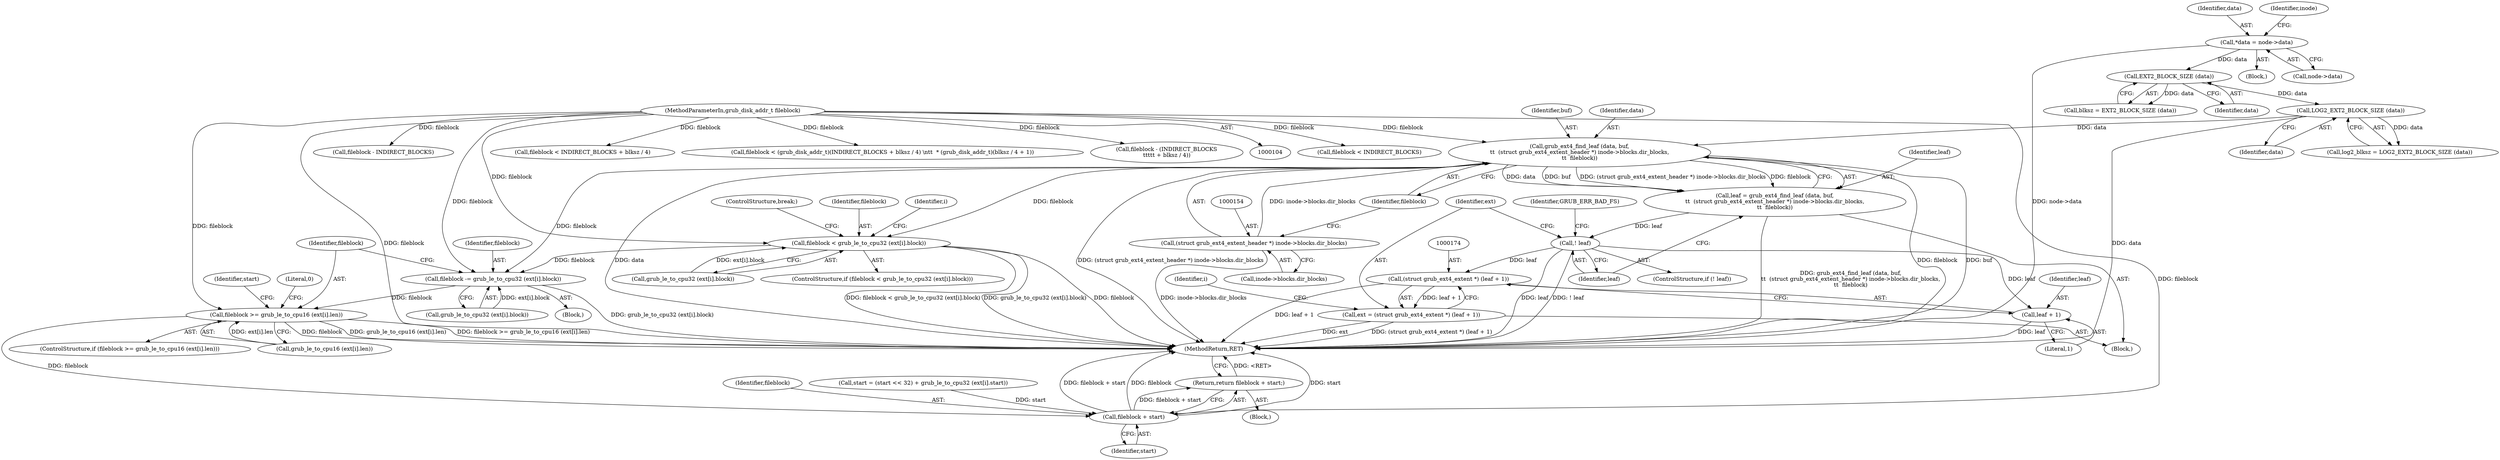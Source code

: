 digraph "0_radare2_796dd28aaa6b9fa76d99c42c4d5ff8b257cc2191_1@pointer" {
"1000150" [label="(Call,grub_ext4_find_leaf (data, buf,\n\t\t  (struct grub_ext4_extent_header *) inode->blocks.dir_blocks,\n\t\t  fileblock))"];
"1000134" [label="(Call,LOG2_EXT2_BLOCK_SIZE (data))"];
"1000129" [label="(Call,EXT2_BLOCK_SIZE (data))"];
"1000109" [label="(Call,*data = node->data)"];
"1000153" [label="(Call,(struct grub_ext4_extent_header *) inode->blocks.dir_blocks)"];
"1000106" [label="(MethodParameterIn,grub_disk_addr_t fileblock)"];
"1000148" [label="(Call,leaf = grub_ext4_find_leaf (data, buf,\n\t\t  (struct grub_ext4_extent_header *) inode->blocks.dir_blocks,\n\t\t  fileblock))"];
"1000162" [label="(Call,! leaf)"];
"1000173" [label="(Call,(struct grub_ext4_extent *) (leaf + 1))"];
"1000171" [label="(Call,ext = (struct grub_ext4_extent *) (leaf + 1))"];
"1000175" [label="(Call,leaf + 1)"];
"1000192" [label="(Call,fileblock < grub_le_to_cpu32 (ext[i].block))"];
"1000207" [label="(Call,fileblock -= grub_le_to_cpu32 (ext[i].block))"];
"1000216" [label="(Call,fileblock >= grub_le_to_cpu16 (ext[i].len))"];
"1000250" [label="(Call,fileblock + start)"];
"1000249" [label="(Return,return fileblock + start;)"];
"1000262" [label="(Call,fileblock < INDIRECT_BLOCKS)"];
"1000251" [label="(Identifier,fileblock)"];
"1000218" [label="(Call,grub_le_to_cpu16 (ext[i].len))"];
"1000110" [label="(Identifier,data)"];
"1000129" [label="(Call,EXT2_BLOCK_SIZE (data))"];
"1000177" [label="(Literal,1)"];
"1000148" [label="(Call,leaf = grub_ext4_find_leaf (data, buf,\n\t\t  (struct grub_ext4_extent_header *) inode->blocks.dir_blocks,\n\t\t  fileblock))"];
"1000116" [label="(Identifier,inode)"];
"1000109" [label="(Call,*data = node->data)"];
"1000172" [label="(Identifier,ext)"];
"1000155" [label="(Call,inode->blocks.dir_blocks)"];
"1000321" [label="(Call,fileblock - INDIRECT_BLOCKS)"];
"1000252" [label="(Identifier,start)"];
"1000237" [label="(Call,start = (start << 32) + grub_le_to_cpu32 (ext[i].start))"];
"1000216" [label="(Call,fileblock >= grub_le_to_cpu16 (ext[i].len))"];
"1000192" [label="(Call,fileblock < grub_le_to_cpu32 (ext[i].block))"];
"1000189" [label="(Identifier,i)"];
"1000249" [label="(Return,return fileblock + start;)"];
"1000278" [label="(Call,fileblock < INDIRECT_BLOCKS + blksz / 4)"];
"1000171" [label="(Call,ext = (struct grub_ext4_extent *) (leaf + 1))"];
"1000130" [label="(Identifier,data)"];
"1000127" [label="(Call,blksz = EXT2_BLOCK_SIZE (data))"];
"1000215" [label="(ControlStructure,if (fileblock >= grub_le_to_cpu16 (ext[i].len)))"];
"1000217" [label="(Identifier,fileblock)"];
"1000151" [label="(Identifier,data)"];
"1000230" [label="(Identifier,start)"];
"1000152" [label="(Identifier,buf)"];
"1000153" [label="(Call,(struct grub_ext4_extent_header *) inode->blocks.dir_blocks)"];
"1000328" [label="(Call,fileblock < (grub_disk_addr_t)(INDIRECT_BLOCKS + blksz / 4) \\n\t\t  * (grub_disk_addr_t)(blksz / 4 + 1))"];
"1000135" [label="(Identifier,data)"];
"1000355" [label="(Call,fileblock - (INDIRECT_BLOCKS\n\t\t\t\t\t + blksz / 4))"];
"1000132" [label="(Call,log2_blksz = LOG2_EXT2_BLOCK_SIZE (data))"];
"1000176" [label="(Identifier,leaf)"];
"1000149" [label="(Identifier,leaf)"];
"1000163" [label="(Identifier,leaf)"];
"1000175" [label="(Call,leaf + 1)"];
"1000250" [label="(Call,fileblock + start)"];
"1000160" [label="(Identifier,fileblock)"];
"1000173" [label="(Call,(struct grub_ext4_extent *) (leaf + 1))"];
"1000166" [label="(Identifier,GRUB_ERR_BAD_FS)"];
"1000225" [label="(Literal,0)"];
"1000162" [label="(Call,! leaf)"];
"1000191" [label="(ControlStructure,if (fileblock < grub_le_to_cpu32 (ext[i].block)))"];
"1000429" [label="(MethodReturn,RET)"];
"1000200" [label="(ControlStructure,break;)"];
"1000209" [label="(Call,grub_le_to_cpu32 (ext[i].block))"];
"1000107" [label="(Block,)"];
"1000207" [label="(Call,fileblock -= grub_le_to_cpu32 (ext[i].block))"];
"1000150" [label="(Call,grub_ext4_find_leaf (data, buf,\n\t\t  (struct grub_ext4_extent_header *) inode->blocks.dir_blocks,\n\t\t  fileblock))"];
"1000111" [label="(Call,node->data)"];
"1000206" [label="(Block,)"];
"1000208" [label="(Identifier,fileblock)"];
"1000180" [label="(Identifier,i)"];
"1000134" [label="(Call,LOG2_EXT2_BLOCK_SIZE (data))"];
"1000194" [label="(Call,grub_le_to_cpu32 (ext[i].block))"];
"1000161" [label="(ControlStructure,if (! leaf))"];
"1000193" [label="(Identifier,fileblock)"];
"1000106" [label="(MethodParameterIn,grub_disk_addr_t fileblock)"];
"1000227" [label="(Block,)"];
"1000143" [label="(Block,)"];
"1000150" -> "1000148"  [label="AST: "];
"1000150" -> "1000160"  [label="CFG: "];
"1000151" -> "1000150"  [label="AST: "];
"1000152" -> "1000150"  [label="AST: "];
"1000153" -> "1000150"  [label="AST: "];
"1000160" -> "1000150"  [label="AST: "];
"1000148" -> "1000150"  [label="CFG: "];
"1000150" -> "1000429"  [label="DDG: data"];
"1000150" -> "1000429"  [label="DDG: fileblock"];
"1000150" -> "1000429"  [label="DDG: buf"];
"1000150" -> "1000429"  [label="DDG: (struct grub_ext4_extent_header *) inode->blocks.dir_blocks"];
"1000150" -> "1000148"  [label="DDG: data"];
"1000150" -> "1000148"  [label="DDG: buf"];
"1000150" -> "1000148"  [label="DDG: (struct grub_ext4_extent_header *) inode->blocks.dir_blocks"];
"1000150" -> "1000148"  [label="DDG: fileblock"];
"1000134" -> "1000150"  [label="DDG: data"];
"1000153" -> "1000150"  [label="DDG: inode->blocks.dir_blocks"];
"1000106" -> "1000150"  [label="DDG: fileblock"];
"1000150" -> "1000192"  [label="DDG: fileblock"];
"1000150" -> "1000207"  [label="DDG: fileblock"];
"1000134" -> "1000132"  [label="AST: "];
"1000134" -> "1000135"  [label="CFG: "];
"1000135" -> "1000134"  [label="AST: "];
"1000132" -> "1000134"  [label="CFG: "];
"1000134" -> "1000429"  [label="DDG: data"];
"1000134" -> "1000132"  [label="DDG: data"];
"1000129" -> "1000134"  [label="DDG: data"];
"1000129" -> "1000127"  [label="AST: "];
"1000129" -> "1000130"  [label="CFG: "];
"1000130" -> "1000129"  [label="AST: "];
"1000127" -> "1000129"  [label="CFG: "];
"1000129" -> "1000127"  [label="DDG: data"];
"1000109" -> "1000129"  [label="DDG: data"];
"1000109" -> "1000107"  [label="AST: "];
"1000109" -> "1000111"  [label="CFG: "];
"1000110" -> "1000109"  [label="AST: "];
"1000111" -> "1000109"  [label="AST: "];
"1000116" -> "1000109"  [label="CFG: "];
"1000109" -> "1000429"  [label="DDG: node->data"];
"1000153" -> "1000155"  [label="CFG: "];
"1000154" -> "1000153"  [label="AST: "];
"1000155" -> "1000153"  [label="AST: "];
"1000160" -> "1000153"  [label="CFG: "];
"1000153" -> "1000429"  [label="DDG: inode->blocks.dir_blocks"];
"1000106" -> "1000104"  [label="AST: "];
"1000106" -> "1000429"  [label="DDG: fileblock"];
"1000106" -> "1000192"  [label="DDG: fileblock"];
"1000106" -> "1000207"  [label="DDG: fileblock"];
"1000106" -> "1000216"  [label="DDG: fileblock"];
"1000106" -> "1000250"  [label="DDG: fileblock"];
"1000106" -> "1000262"  [label="DDG: fileblock"];
"1000106" -> "1000278"  [label="DDG: fileblock"];
"1000106" -> "1000321"  [label="DDG: fileblock"];
"1000106" -> "1000328"  [label="DDG: fileblock"];
"1000106" -> "1000355"  [label="DDG: fileblock"];
"1000148" -> "1000143"  [label="AST: "];
"1000149" -> "1000148"  [label="AST: "];
"1000163" -> "1000148"  [label="CFG: "];
"1000148" -> "1000429"  [label="DDG: grub_ext4_find_leaf (data, buf,\n\t\t  (struct grub_ext4_extent_header *) inode->blocks.dir_blocks,\n\t\t  fileblock)"];
"1000148" -> "1000162"  [label="DDG: leaf"];
"1000162" -> "1000161"  [label="AST: "];
"1000162" -> "1000163"  [label="CFG: "];
"1000163" -> "1000162"  [label="AST: "];
"1000166" -> "1000162"  [label="CFG: "];
"1000172" -> "1000162"  [label="CFG: "];
"1000162" -> "1000429"  [label="DDG: leaf"];
"1000162" -> "1000429"  [label="DDG: ! leaf"];
"1000162" -> "1000173"  [label="DDG: leaf"];
"1000162" -> "1000175"  [label="DDG: leaf"];
"1000173" -> "1000171"  [label="AST: "];
"1000173" -> "1000175"  [label="CFG: "];
"1000174" -> "1000173"  [label="AST: "];
"1000175" -> "1000173"  [label="AST: "];
"1000171" -> "1000173"  [label="CFG: "];
"1000173" -> "1000429"  [label="DDG: leaf + 1"];
"1000173" -> "1000171"  [label="DDG: leaf + 1"];
"1000171" -> "1000143"  [label="AST: "];
"1000172" -> "1000171"  [label="AST: "];
"1000180" -> "1000171"  [label="CFG: "];
"1000171" -> "1000429"  [label="DDG: ext"];
"1000171" -> "1000429"  [label="DDG: (struct grub_ext4_extent *) (leaf + 1)"];
"1000175" -> "1000177"  [label="CFG: "];
"1000176" -> "1000175"  [label="AST: "];
"1000177" -> "1000175"  [label="AST: "];
"1000175" -> "1000429"  [label="DDG: leaf"];
"1000192" -> "1000191"  [label="AST: "];
"1000192" -> "1000194"  [label="CFG: "];
"1000193" -> "1000192"  [label="AST: "];
"1000194" -> "1000192"  [label="AST: "];
"1000200" -> "1000192"  [label="CFG: "];
"1000189" -> "1000192"  [label="CFG: "];
"1000192" -> "1000429"  [label="DDG: grub_le_to_cpu32 (ext[i].block)"];
"1000192" -> "1000429"  [label="DDG: fileblock"];
"1000192" -> "1000429"  [label="DDG: fileblock < grub_le_to_cpu32 (ext[i].block)"];
"1000194" -> "1000192"  [label="DDG: ext[i].block"];
"1000192" -> "1000207"  [label="DDG: fileblock"];
"1000207" -> "1000206"  [label="AST: "];
"1000207" -> "1000209"  [label="CFG: "];
"1000208" -> "1000207"  [label="AST: "];
"1000209" -> "1000207"  [label="AST: "];
"1000217" -> "1000207"  [label="CFG: "];
"1000207" -> "1000429"  [label="DDG: grub_le_to_cpu32 (ext[i].block)"];
"1000209" -> "1000207"  [label="DDG: ext[i].block"];
"1000207" -> "1000216"  [label="DDG: fileblock"];
"1000216" -> "1000215"  [label="AST: "];
"1000216" -> "1000218"  [label="CFG: "];
"1000217" -> "1000216"  [label="AST: "];
"1000218" -> "1000216"  [label="AST: "];
"1000225" -> "1000216"  [label="CFG: "];
"1000230" -> "1000216"  [label="CFG: "];
"1000216" -> "1000429"  [label="DDG: fileblock >= grub_le_to_cpu16 (ext[i].len)"];
"1000216" -> "1000429"  [label="DDG: fileblock"];
"1000216" -> "1000429"  [label="DDG: grub_le_to_cpu16 (ext[i].len)"];
"1000218" -> "1000216"  [label="DDG: ext[i].len"];
"1000216" -> "1000250"  [label="DDG: fileblock"];
"1000250" -> "1000249"  [label="AST: "];
"1000250" -> "1000252"  [label="CFG: "];
"1000251" -> "1000250"  [label="AST: "];
"1000252" -> "1000250"  [label="AST: "];
"1000249" -> "1000250"  [label="CFG: "];
"1000250" -> "1000429"  [label="DDG: fileblock"];
"1000250" -> "1000429"  [label="DDG: start"];
"1000250" -> "1000429"  [label="DDG: fileblock + start"];
"1000250" -> "1000249"  [label="DDG: fileblock + start"];
"1000237" -> "1000250"  [label="DDG: start"];
"1000249" -> "1000227"  [label="AST: "];
"1000429" -> "1000249"  [label="CFG: "];
"1000249" -> "1000429"  [label="DDG: <RET>"];
}
